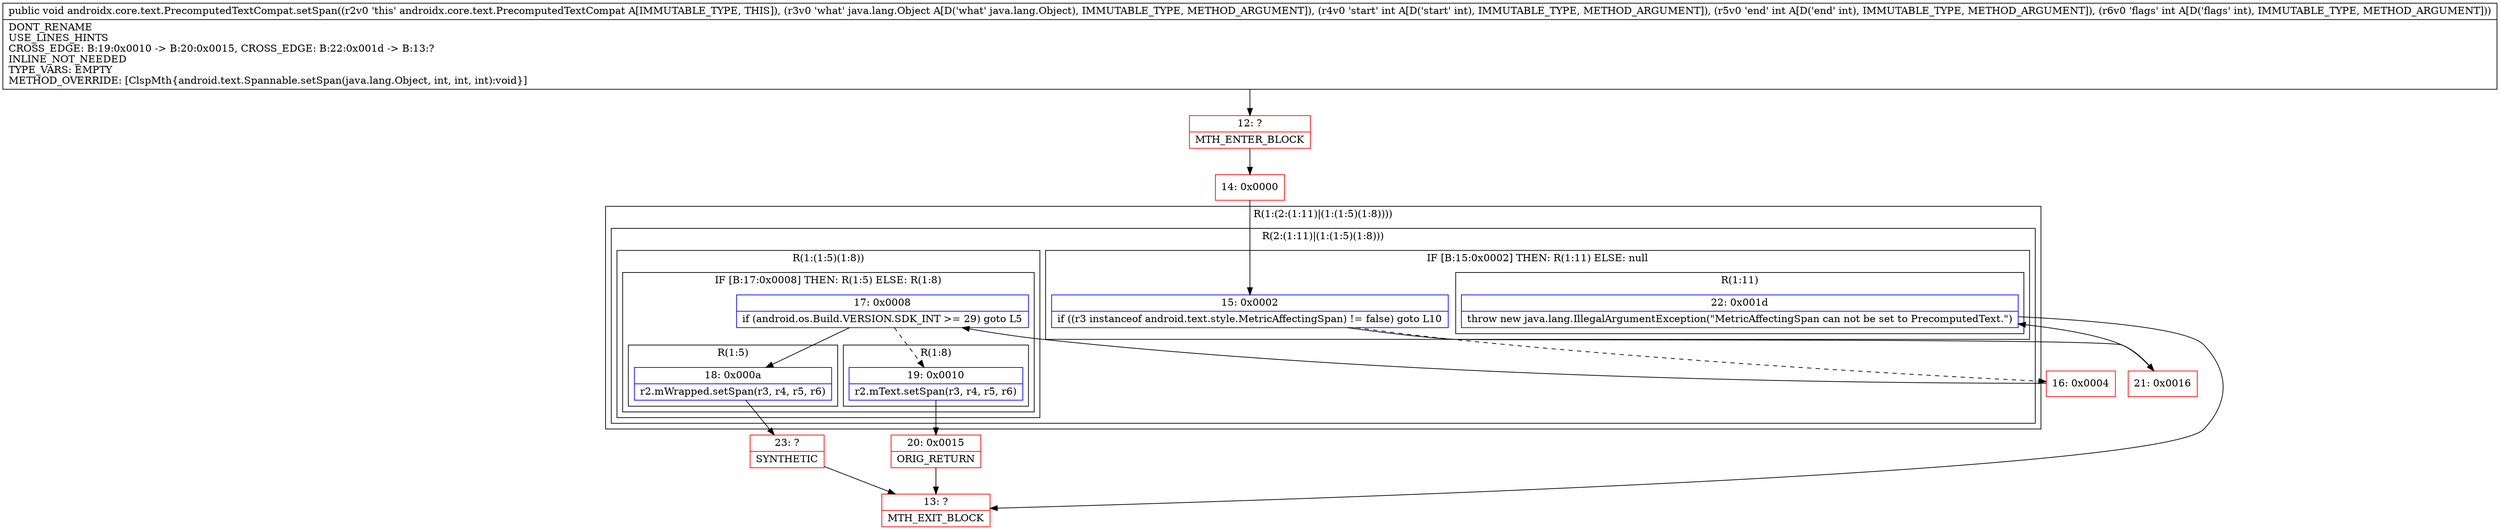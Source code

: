 digraph "CFG forandroidx.core.text.PrecomputedTextCompat.setSpan(Ljava\/lang\/Object;III)V" {
subgraph cluster_Region_1967543389 {
label = "R(1:(2:(1:11)|(1:(1:5)(1:8))))";
node [shape=record,color=blue];
subgraph cluster_Region_1802719685 {
label = "R(2:(1:11)|(1:(1:5)(1:8)))";
node [shape=record,color=blue];
subgraph cluster_IfRegion_539632716 {
label = "IF [B:15:0x0002] THEN: R(1:11) ELSE: null";
node [shape=record,color=blue];
Node_15 [shape=record,label="{15\:\ 0x0002|if ((r3 instanceof android.text.style.MetricAffectingSpan) != false) goto L10\l}"];
subgraph cluster_Region_295820758 {
label = "R(1:11)";
node [shape=record,color=blue];
Node_22 [shape=record,label="{22\:\ 0x001d|throw new java.lang.IllegalArgumentException(\"MetricAffectingSpan can not be set to PrecomputedText.\")\l}"];
}
}
subgraph cluster_Region_1451394819 {
label = "R(1:(1:5)(1:8))";
node [shape=record,color=blue];
subgraph cluster_IfRegion_663624047 {
label = "IF [B:17:0x0008] THEN: R(1:5) ELSE: R(1:8)";
node [shape=record,color=blue];
Node_17 [shape=record,label="{17\:\ 0x0008|if (android.os.Build.VERSION.SDK_INT \>= 29) goto L5\l}"];
subgraph cluster_Region_1450660246 {
label = "R(1:5)";
node [shape=record,color=blue];
Node_18 [shape=record,label="{18\:\ 0x000a|r2.mWrapped.setSpan(r3, r4, r5, r6)\l}"];
}
subgraph cluster_Region_1227319779 {
label = "R(1:8)";
node [shape=record,color=blue];
Node_19 [shape=record,label="{19\:\ 0x0010|r2.mText.setSpan(r3, r4, r5, r6)\l}"];
}
}
}
}
}
Node_12 [shape=record,color=red,label="{12\:\ ?|MTH_ENTER_BLOCK\l}"];
Node_14 [shape=record,color=red,label="{14\:\ 0x0000}"];
Node_16 [shape=record,color=red,label="{16\:\ 0x0004}"];
Node_23 [shape=record,color=red,label="{23\:\ ?|SYNTHETIC\l}"];
Node_13 [shape=record,color=red,label="{13\:\ ?|MTH_EXIT_BLOCK\l}"];
Node_20 [shape=record,color=red,label="{20\:\ 0x0015|ORIG_RETURN\l}"];
Node_21 [shape=record,color=red,label="{21\:\ 0x0016}"];
MethodNode[shape=record,label="{public void androidx.core.text.PrecomputedTextCompat.setSpan((r2v0 'this' androidx.core.text.PrecomputedTextCompat A[IMMUTABLE_TYPE, THIS]), (r3v0 'what' java.lang.Object A[D('what' java.lang.Object), IMMUTABLE_TYPE, METHOD_ARGUMENT]), (r4v0 'start' int A[D('start' int), IMMUTABLE_TYPE, METHOD_ARGUMENT]), (r5v0 'end' int A[D('end' int), IMMUTABLE_TYPE, METHOD_ARGUMENT]), (r6v0 'flags' int A[D('flags' int), IMMUTABLE_TYPE, METHOD_ARGUMENT]))  | DONT_RENAME\lUSE_LINES_HINTS\lCROSS_EDGE: B:19:0x0010 \-\> B:20:0x0015, CROSS_EDGE: B:22:0x001d \-\> B:13:?\lINLINE_NOT_NEEDED\lTYPE_VARS: EMPTY\lMETHOD_OVERRIDE: [ClspMth\{android.text.Spannable.setSpan(java.lang.Object, int, int, int):void\}]\l}"];
MethodNode -> Node_12;Node_15 -> Node_16[style=dashed];
Node_15 -> Node_21;
Node_22 -> Node_13;
Node_17 -> Node_18;
Node_17 -> Node_19[style=dashed];
Node_18 -> Node_23;
Node_19 -> Node_20;
Node_12 -> Node_14;
Node_14 -> Node_15;
Node_16 -> Node_17;
Node_23 -> Node_13;
Node_20 -> Node_13;
Node_21 -> Node_22;
}

